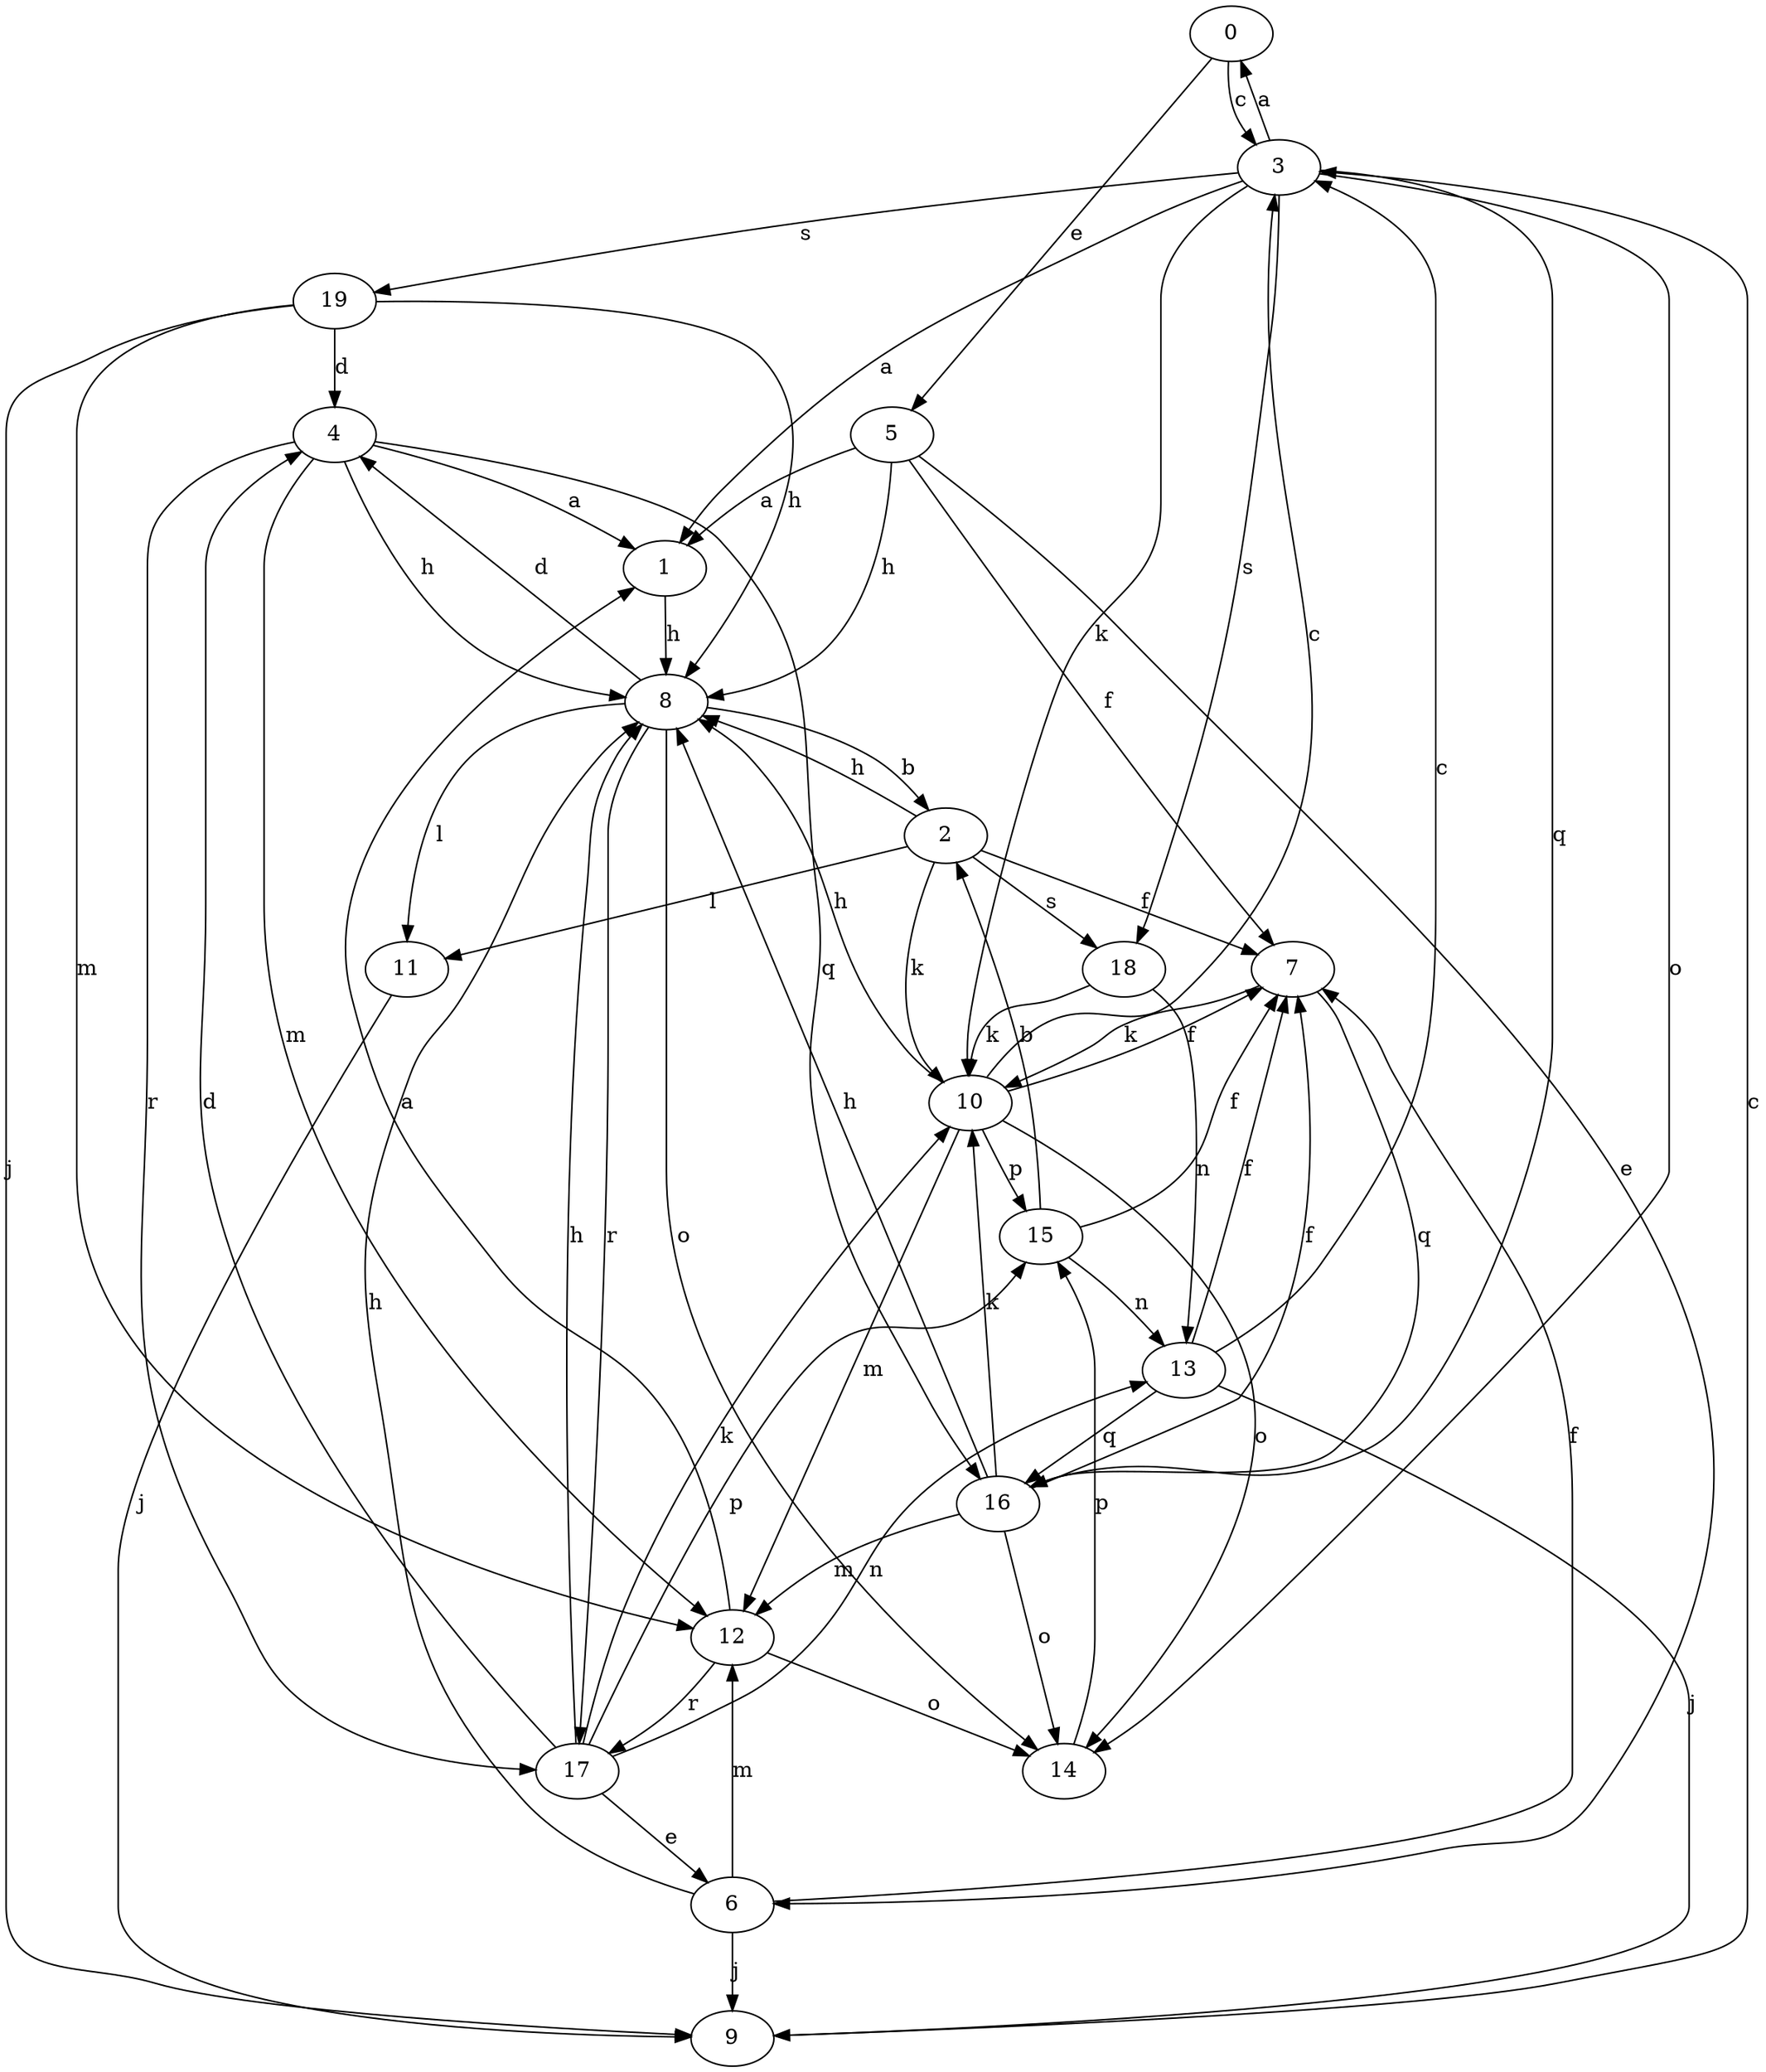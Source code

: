 strict digraph  {
0;
1;
2;
3;
4;
5;
6;
7;
8;
9;
10;
11;
12;
13;
14;
15;
16;
17;
18;
19;
0 -> 3  [label=c];
0 -> 5  [label=e];
1 -> 8  [label=h];
2 -> 7  [label=f];
2 -> 8  [label=h];
2 -> 10  [label=k];
2 -> 11  [label=l];
2 -> 18  [label=s];
3 -> 0  [label=a];
3 -> 1  [label=a];
3 -> 10  [label=k];
3 -> 14  [label=o];
3 -> 16  [label=q];
3 -> 18  [label=s];
3 -> 19  [label=s];
4 -> 1  [label=a];
4 -> 8  [label=h];
4 -> 12  [label=m];
4 -> 16  [label=q];
4 -> 17  [label=r];
5 -> 1  [label=a];
5 -> 6  [label=e];
5 -> 7  [label=f];
5 -> 8  [label=h];
6 -> 7  [label=f];
6 -> 8  [label=h];
6 -> 9  [label=j];
6 -> 12  [label=m];
7 -> 10  [label=k];
7 -> 16  [label=q];
8 -> 2  [label=b];
8 -> 4  [label=d];
8 -> 11  [label=l];
8 -> 14  [label=o];
8 -> 17  [label=r];
9 -> 3  [label=c];
10 -> 3  [label=c];
10 -> 7  [label=f];
10 -> 8  [label=h];
10 -> 12  [label=m];
10 -> 14  [label=o];
10 -> 15  [label=p];
11 -> 9  [label=j];
12 -> 1  [label=a];
12 -> 14  [label=o];
12 -> 17  [label=r];
13 -> 3  [label=c];
13 -> 7  [label=f];
13 -> 9  [label=j];
13 -> 16  [label=q];
14 -> 15  [label=p];
15 -> 2  [label=b];
15 -> 7  [label=f];
15 -> 13  [label=n];
16 -> 7  [label=f];
16 -> 8  [label=h];
16 -> 10  [label=k];
16 -> 12  [label=m];
16 -> 14  [label=o];
17 -> 4  [label=d];
17 -> 6  [label=e];
17 -> 8  [label=h];
17 -> 10  [label=k];
17 -> 13  [label=n];
17 -> 15  [label=p];
18 -> 10  [label=k];
18 -> 13  [label=n];
19 -> 4  [label=d];
19 -> 8  [label=h];
19 -> 9  [label=j];
19 -> 12  [label=m];
}

